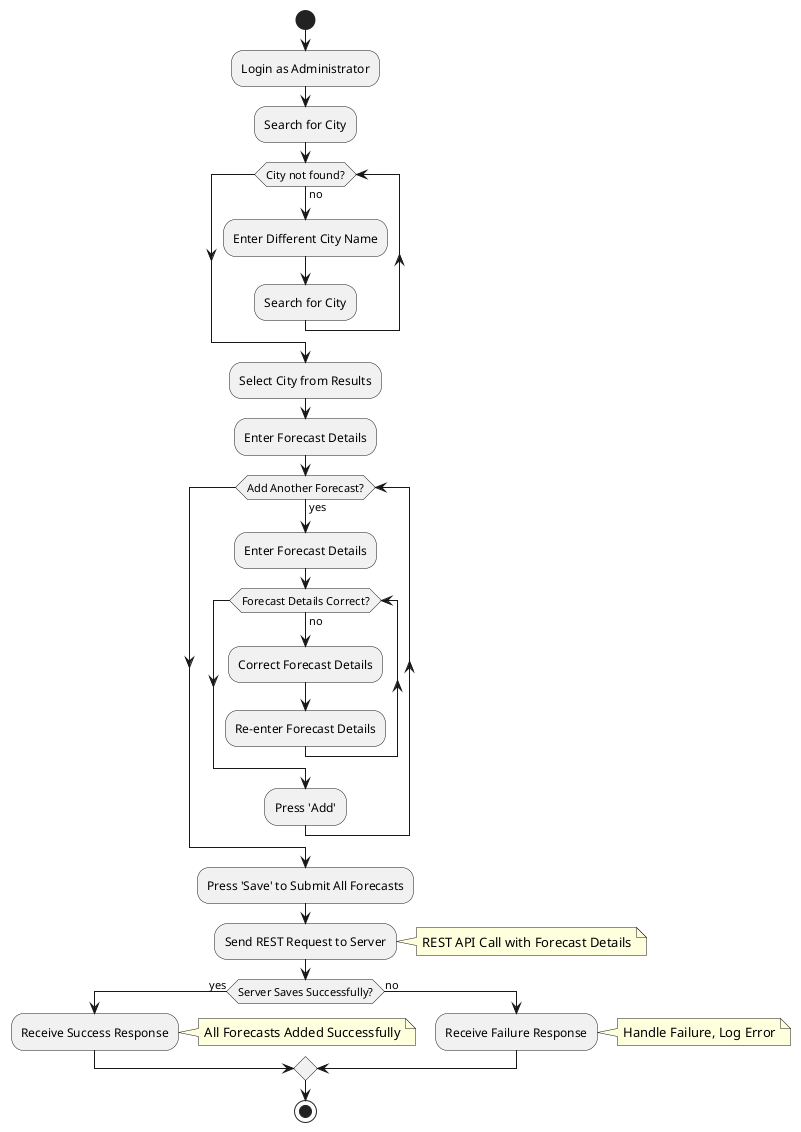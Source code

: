 @startuml
start

:Login as Administrator;
:Search for City;

while (City not found?) is (no)
    :Enter Different City Name;
    :Search for City;
endwhile

:Select City from Results;

:Enter Forecast Details;
while (Add Another Forecast?) is (yes)
    :Enter Forecast Details;
    while (Forecast Details Correct?) is (no)
        :Correct Forecast Details;
        :Re-enter Forecast Details;
    endwhile

    :Press 'Add';
endwhile


:Press 'Save' to Submit All Forecasts;
:Send REST Request to Server;
note right: REST API Call with Forecast Details

if (Server Saves Successfully?) then (yes)
    :Receive Success Response;
    note right: All Forecasts Added Successfully
else (no)
    :Receive Failure Response;
    note right: Handle Failure, Log Error
endif


stop
@enduml